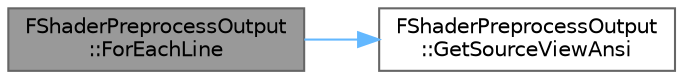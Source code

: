digraph "FShaderPreprocessOutput::ForEachLine"
{
 // INTERACTIVE_SVG=YES
 // LATEX_PDF_SIZE
  bgcolor="transparent";
  edge [fontname=Helvetica,fontsize=10,labelfontname=Helvetica,labelfontsize=10];
  node [fontname=Helvetica,fontsize=10,shape=box,height=0.2,width=0.4];
  rankdir="LR";
  Node1 [id="Node000001",label="FShaderPreprocessOutput\l::ForEachLine",height=0.2,width=0.4,color="gray40", fillcolor="grey60", style="filled", fontcolor="black",tooltip=" "];
  Node1 -> Node2 [id="edge1_Node000001_Node000002",color="steelblue1",style="solid",tooltip=" "];
  Node2 [id="Node000002",label="FShaderPreprocessOutput\l::GetSourceViewAnsi",height=0.2,width=0.4,color="grey40", fillcolor="white", style="filled",URL="$d8/d8a/classFShaderPreprocessOutput.html#a1ee0798a3ee97ffbbee9b8329231be94",tooltip=" "];
}
